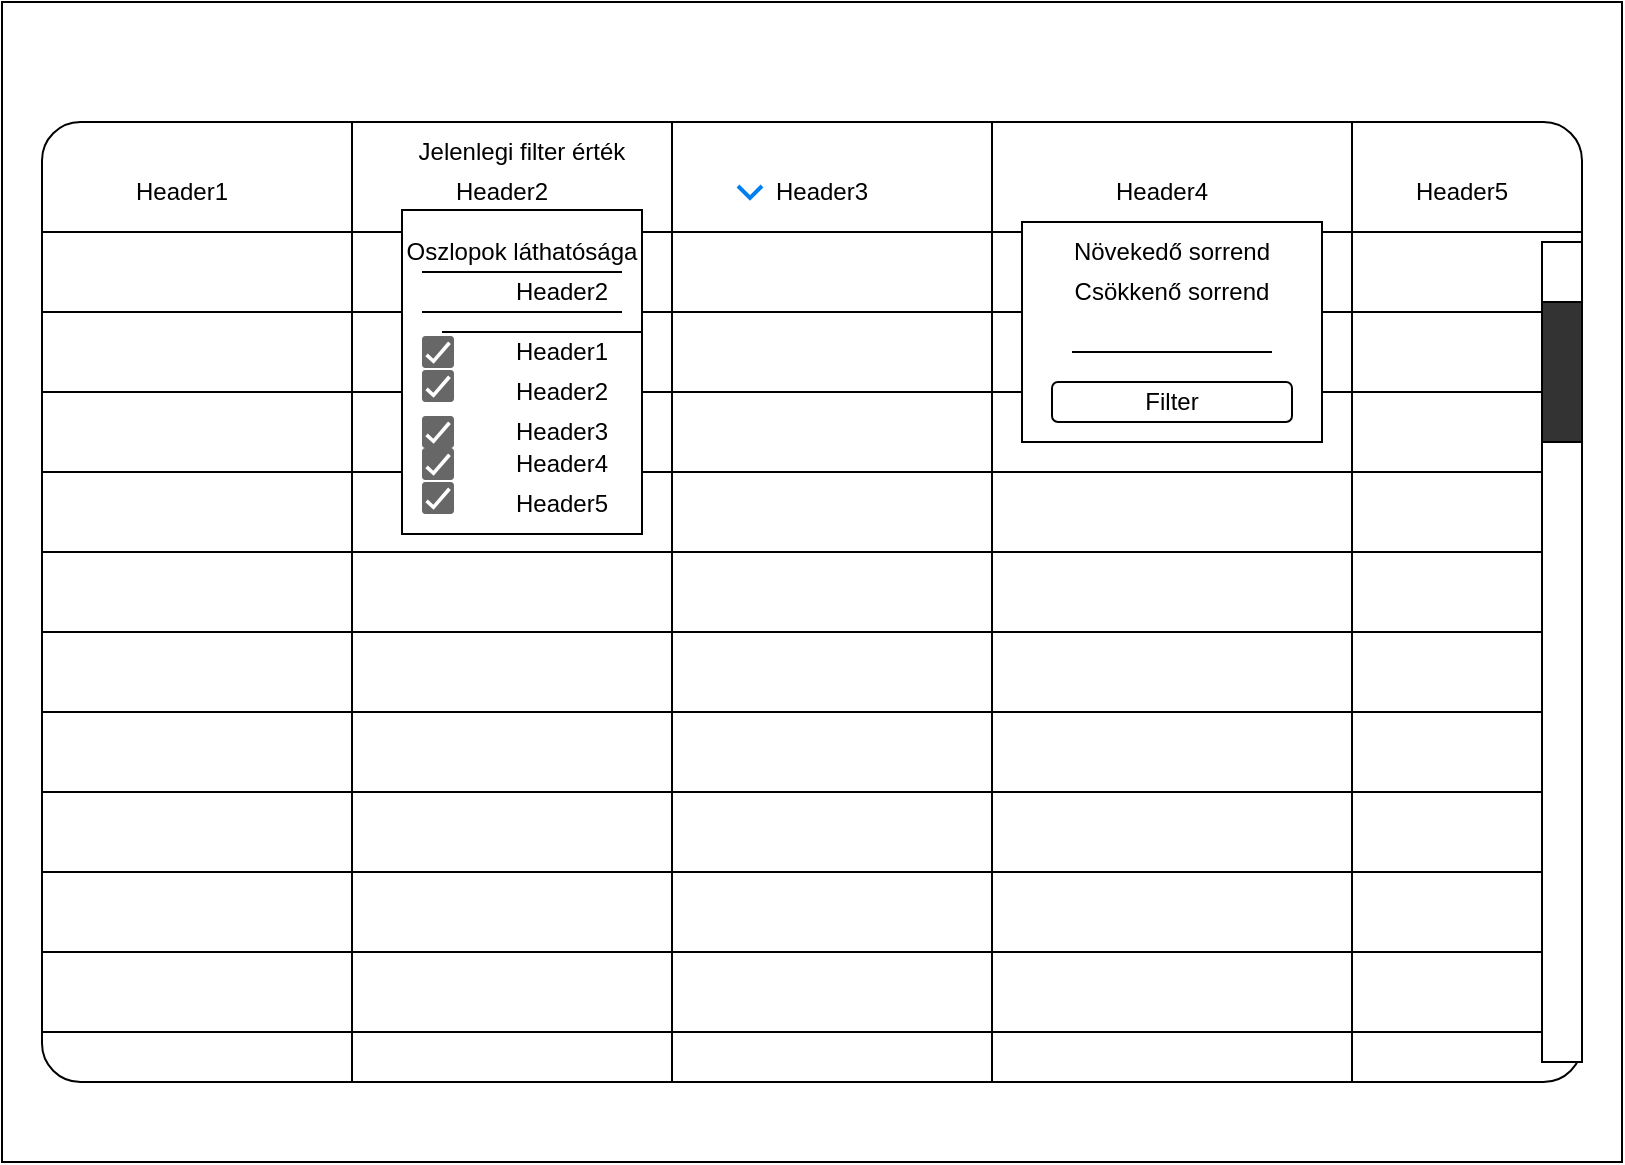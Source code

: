 <mxfile version="24.1.0" type="device">
  <diagram name="Page-1" id="nrt4Xvvj06Sh31DL9da0">
    <mxGraphModel dx="989" dy="1706" grid="1" gridSize="10" guides="1" tooltips="1" connect="1" arrows="1" fold="1" page="1" pageScale="1" pageWidth="850" pageHeight="1100" math="0" shadow="0">
      <root>
        <mxCell id="0" />
        <mxCell id="1" parent="0" />
        <mxCell id="9lenef3Vell6Y4hqhqo3-2" value="" style="rounded=0;whiteSpace=wrap;html=1;" vertex="1" parent="1">
          <mxGeometry x="20" y="-1080" width="810" height="580" as="geometry" />
        </mxCell>
        <mxCell id="9lenef3Vell6Y4hqhqo3-3" value="" style="rounded=1;whiteSpace=wrap;html=1;arcSize=4;" vertex="1" parent="1">
          <mxGeometry x="40" y="-1020" width="770" height="480" as="geometry" />
        </mxCell>
        <mxCell id="9lenef3Vell6Y4hqhqo3-4" value="" style="rounded=0;whiteSpace=wrap;html=1;" vertex="1" parent="1">
          <mxGeometry x="790" y="-960" width="20" height="410" as="geometry" />
        </mxCell>
        <mxCell id="9lenef3Vell6Y4hqhqo3-5" value="" style="rounded=0;whiteSpace=wrap;html=1;fillColor=#333333;" vertex="1" parent="1">
          <mxGeometry x="790" y="-930" width="20" height="70" as="geometry" />
        </mxCell>
        <mxCell id="9lenef3Vell6Y4hqhqo3-7" value="" style="line;strokeWidth=1;rotatable=0;dashed=0;labelPosition=right;align=left;verticalAlign=middle;spacingTop=0;spacingLeft=6;points=[];portConstraint=eastwest;" vertex="1" parent="1">
          <mxGeometry x="40" y="-970" width="770" height="10" as="geometry" />
        </mxCell>
        <mxCell id="9lenef3Vell6Y4hqhqo3-8" value="" style="line;strokeWidth=1;rotatable=0;dashed=0;labelPosition=right;align=left;verticalAlign=middle;spacingTop=0;spacingLeft=6;points=[];portConstraint=eastwest;direction=south;" vertex="1" parent="1">
          <mxGeometry x="510" y="-1020" width="10" height="480" as="geometry" />
        </mxCell>
        <mxCell id="9lenef3Vell6Y4hqhqo3-9" value="" style="line;strokeWidth=1;rotatable=0;dashed=0;labelPosition=right;align=left;verticalAlign=middle;spacingTop=0;spacingLeft=6;points=[];portConstraint=eastwest;direction=south;" vertex="1" parent="1">
          <mxGeometry x="690" y="-1020" width="10" height="480" as="geometry" />
        </mxCell>
        <mxCell id="9lenef3Vell6Y4hqhqo3-10" value="" style="line;strokeWidth=1;rotatable=0;dashed=0;labelPosition=right;align=left;verticalAlign=middle;spacingTop=0;spacingLeft=6;points=[];portConstraint=eastwest;direction=south;" vertex="1" parent="1">
          <mxGeometry x="350" y="-1020" width="10" height="480" as="geometry" />
        </mxCell>
        <mxCell id="9lenef3Vell6Y4hqhqo3-11" value="" style="line;strokeWidth=1;rotatable=0;dashed=0;labelPosition=right;align=left;verticalAlign=middle;spacingTop=0;spacingLeft=6;points=[];portConstraint=eastwest;direction=south;" vertex="1" parent="1">
          <mxGeometry x="190" y="-1020" width="10" height="480" as="geometry" />
        </mxCell>
        <mxCell id="9lenef3Vell6Y4hqhqo3-12" value="Header1&lt;span style=&quot;color: rgba(0, 0, 0, 0); font-family: monospace; font-size: 0px; text-align: start; text-wrap: nowrap;&quot;&gt;%3CmxGraphModel%3E%3Croot%3E%3CmxCell%20id%3D%220%22%2F%3E%3CmxCell%20id%3D%221%22%20parent%3D%220%22%2F%3E%3CmxCell%20id%3D%222%22%20value%3D%22%22%20style%3D%22line%3BstrokeWidth%3D1%3Brotatable%3D0%3Bdashed%3D0%3BlabelPosition%3Dright%3Balign%3Dleft%3BverticalAlign%3Dmiddle%3BspacingTop%3D0%3BspacingLeft%3D6%3Bpoints%3D%5B%5D%3BportConstraint%3Deastwest%3Bdirection%3Dsouth%3B%22%20vertex%3D%221%22%20parent%3D%221%22%3E%3CmxGeometry%20x%3D%22330%22%20y%3D%22-1030%22%20width%3D%2210%22%20height%3D%22480%22%20as%3D%22geometry%22%2F%3E%3C%2FmxCell%3E%3C%2Froot%3E%3C%2FmxGraphModel%3E&lt;/span&gt;" style="text;html=1;align=center;verticalAlign=middle;whiteSpace=wrap;rounded=0;" vertex="1" parent="1">
          <mxGeometry x="80" y="-1000" width="60" height="30" as="geometry" />
        </mxCell>
        <mxCell id="9lenef3Vell6Y4hqhqo3-13" value="Header2&lt;span style=&quot;color: rgba(0, 0, 0, 0); font-family: monospace; font-size: 0px; text-align: start; text-wrap: nowrap;&quot;&gt;%3CmxGraphModel%3E%3Croot%3E%3CmxCell%20id%3D%220%22%2F%3E%3CmxCell%20id%3D%221%22%20parent%3D%220%22%2F%3E%3CmxCell%20id%3D%222%22%20value%3D%22%22%20style%3D%22line%3BstrokeWidth%3D1%3Brotatable%3D0%3Bdashed%3D0%3BlabelPosition%3Dright%3Balign%3Dleft%3BverticalAlign%3Dmiddle%3BspacingTop%3D0%3BspacingLeft%3D6%3Bpoints%3D%5B%5D%3BportConstraint%3Deastwest%3Bdirection%3Dsouth%3B%22%20vertex%3D%221%22%20parent%3D%221%22%3E%3CmxGeometry%20x%3D%22330%22%20y%3D%22-1030%22%20width%3D%2210%22%20height%3D%22480%22%20as%3D%22geometry%22%2F%3E%3C%2FmxCell%3E%3C%2Froot%3E%3C%2FmxGraphModel%32&lt;/span&gt;" style="text;html=1;align=center;verticalAlign=middle;whiteSpace=wrap;rounded=0;" vertex="1" parent="1">
          <mxGeometry x="240" y="-1000" width="60" height="30" as="geometry" />
        </mxCell>
        <mxCell id="9lenef3Vell6Y4hqhqo3-14" value="Header3&lt;span style=&quot;color: rgba(0, 0, 0, 0); font-family: monospace; font-size: 0px; text-align: start; text-wrap: nowrap;&quot;&gt;%3CmxGraphModel%3E%3Croot%3E%3CmxCell%20id%3D%220%22%2F%3E%3CmxCell%20id%3D%221%22%20parent%3D%220%22%2F%3E%3CmxCell%20id%3D%222%22%20value%3D%22%22%20style%3D%22line%3BstrokeWidth%3D1%3Brotatable%3D0%3Bdashed%3D0%3BlabelPosition%3Dright%3Balign%3Dleft%3BverticalAlign%3Dmiddle%3BspacingTop%3D0%3BspacingLeft%3D6%3Bpoints%3D%5B%5D%3BportConstraint%3Deastwest%3Bdirection%3Dsouth%3B%22%20vertex%3D%221%22%20parent%3D%221%22%3E%3CmxGeometry%20x%3D%22330%22%20y%3D%22-1030%22%20width%3D%2210%22%20height%3D%22480%22%20as%3D%22geometry%22%2F%3E%3C%2FmxCell%3E%3C%2Froot%3E%3C%2FmxGraphModel%33&lt;/span&gt;" style="text;html=1;align=center;verticalAlign=middle;whiteSpace=wrap;rounded=0;" vertex="1" parent="1">
          <mxGeometry x="400" y="-1000" width="60" height="30" as="geometry" />
        </mxCell>
        <mxCell id="9lenef3Vell6Y4hqhqo3-15" value="Header4&lt;span style=&quot;color: rgba(0, 0, 0, 0); font-family: monospace; font-size: 0px; text-align: start; text-wrap: nowrap;&quot;&gt;%3CmxGraphModel%3E%3Croot%3E%3CmxCell%20id%3D%220%22%2F%3E%3CmxCell%20id%3D%221%22%20parent%3D%220%22%2F%3E%3CmxCell%20id%3D%222%22%20value%3D%22%22%20style%3D%22line%3BstrokeWidth%3D1%3Brotatable%3D0%3Bdashed%3D0%3BlabelPosition%3Dright%3Balign%3Dleft%3BverticalAlign%3Dmiddle%3BspacingTop%3D0%3BspacingLeft%3D6%3Bpoints%3D%5B%5D%3BportConstraint%3Deastwest%3Bdirection%3Dsouth%3B%22%20vertex%3D%221%22%20parent%3D%221%22%3E%3CmxGeometry%20x%3D%22330%22%20y%3D%22-1030%22%20width%3D%2210%22%20height%3D%22480%22%20as%3D%22geometry%22%2F%3E%3C%2FmxCell%3E%3C%2Froot%3E%3C%2FmxGraphModel%3&lt;/span&gt;" style="text;html=1;align=center;verticalAlign=middle;whiteSpace=wrap;rounded=0;" vertex="1" parent="1">
          <mxGeometry x="570" y="-1000" width="60" height="30" as="geometry" />
        </mxCell>
        <mxCell id="9lenef3Vell6Y4hqhqo3-16" value="Header5&lt;span style=&quot;color: rgba(0, 0, 0, 0); font-family: monospace; font-size: 0px; text-align: start; text-wrap: nowrap;&quot;&gt;%3CmxGraphModel%3E%3Croot%3E%3CmxCell%20id%3D%220%22%2F%3E%3CmxCell%20id%3D%221%22%20parent%3D%220%22%2F%3E%3CmxCell%20id%3D%222%22%20value%3D%22%22%20style%3D%22line%3BstrokeWidth%3D1%3Brotatable%3D0%3Bdashed%3D0%3BlabelPosition%3Dright%3Balign%3Dleft%3BverticalAlign%3Dmiddle%3BspacingTop%3D0%3BspacingLeft%3D6%3Bpoints%3D%5B%5D%3BportConstraint%3Deastwest%3Bdirection%3Dsouth%3B%22%20vertex%3D%221%22%20parent%3D%221%22%3E%3CmxGeometry%20x%3D%22330%22%20y%3D%22-1030%22%20width%3D%2210%22%20height%3D%22480%22%20as%3D%22geometry%22%2F%3E%3C%2FmxCell%3E%3C%2Froot%3E%3C%2FmxGraphModel%34&lt;/span&gt;" style="text;html=1;align=center;verticalAlign=middle;whiteSpace=wrap;rounded=0;" vertex="1" parent="1">
          <mxGeometry x="720" y="-1000" width="60" height="30" as="geometry" />
        </mxCell>
        <mxCell id="9lenef3Vell6Y4hqhqo3-20" value="Jelenlegi filter érték" style="text;html=1;align=center;verticalAlign=middle;whiteSpace=wrap;rounded=0;" vertex="1" parent="1">
          <mxGeometry x="220" y="-1020" width="120" height="30" as="geometry" />
        </mxCell>
        <mxCell id="9lenef3Vell6Y4hqhqo3-23" value="" style="html=1;verticalLabelPosition=bottom;labelBackgroundColor=#ffffff;verticalAlign=top;shadow=0;dashed=0;strokeWidth=2;shape=mxgraph.ios7.misc.down;strokeColor=#0080f0;" vertex="1" parent="1">
          <mxGeometry x="388" y="-988" width="12" height="6" as="geometry" />
        </mxCell>
        <mxCell id="9lenef3Vell6Y4hqhqo3-26" value="" style="line;strokeWidth=1;rotatable=0;dashed=0;labelPosition=right;align=left;verticalAlign=middle;spacingTop=0;spacingLeft=6;points=[];portConstraint=eastwest;" vertex="1" parent="1">
          <mxGeometry x="40" y="-890" width="750" height="10" as="geometry" />
        </mxCell>
        <mxCell id="9lenef3Vell6Y4hqhqo3-29" value="" style="line;strokeWidth=1;rotatable=0;dashed=0;labelPosition=right;align=left;verticalAlign=middle;spacingTop=0;spacingLeft=6;points=[];portConstraint=eastwest;" vertex="1" parent="1">
          <mxGeometry x="40" y="-930" width="750" height="10" as="geometry" />
        </mxCell>
        <mxCell id="9lenef3Vell6Y4hqhqo3-30" value="" style="line;strokeWidth=1;rotatable=0;dashed=0;labelPosition=right;align=left;verticalAlign=middle;spacingTop=0;spacingLeft=6;points=[];portConstraint=eastwest;" vertex="1" parent="1">
          <mxGeometry x="40" y="-810" width="750" height="10" as="geometry" />
        </mxCell>
        <mxCell id="9lenef3Vell6Y4hqhqo3-31" value="" style="line;strokeWidth=1;rotatable=0;dashed=0;labelPosition=right;align=left;verticalAlign=middle;spacingTop=0;spacingLeft=6;points=[];portConstraint=eastwest;" vertex="1" parent="1">
          <mxGeometry x="40" y="-850" width="750" height="10" as="geometry" />
        </mxCell>
        <mxCell id="9lenef3Vell6Y4hqhqo3-32" value="" style="line;strokeWidth=1;rotatable=0;dashed=0;labelPosition=right;align=left;verticalAlign=middle;spacingTop=0;spacingLeft=6;points=[];portConstraint=eastwest;" vertex="1" parent="1">
          <mxGeometry x="40" y="-730" width="750" height="10" as="geometry" />
        </mxCell>
        <mxCell id="9lenef3Vell6Y4hqhqo3-33" value="" style="line;strokeWidth=1;rotatable=0;dashed=0;labelPosition=right;align=left;verticalAlign=middle;spacingTop=0;spacingLeft=6;points=[];portConstraint=eastwest;" vertex="1" parent="1">
          <mxGeometry x="40" y="-770" width="750" height="10" as="geometry" />
        </mxCell>
        <mxCell id="9lenef3Vell6Y4hqhqo3-34" value="" style="line;strokeWidth=1;rotatable=0;dashed=0;labelPosition=right;align=left;verticalAlign=middle;spacingTop=0;spacingLeft=6;points=[];portConstraint=eastwest;" vertex="1" parent="1">
          <mxGeometry x="40" y="-650" width="750" height="10" as="geometry" />
        </mxCell>
        <mxCell id="9lenef3Vell6Y4hqhqo3-35" value="" style="line;strokeWidth=1;rotatable=0;dashed=0;labelPosition=right;align=left;verticalAlign=middle;spacingTop=0;spacingLeft=6;points=[];portConstraint=eastwest;" vertex="1" parent="1">
          <mxGeometry x="40" y="-690" width="750" height="10" as="geometry" />
        </mxCell>
        <mxCell id="9lenef3Vell6Y4hqhqo3-36" value="" style="line;strokeWidth=1;rotatable=0;dashed=0;labelPosition=right;align=left;verticalAlign=middle;spacingTop=0;spacingLeft=6;points=[];portConstraint=eastwest;" vertex="1" parent="1">
          <mxGeometry x="40" y="-650" width="750" height="10" as="geometry" />
        </mxCell>
        <mxCell id="9lenef3Vell6Y4hqhqo3-37" value="" style="line;strokeWidth=1;rotatable=0;dashed=0;labelPosition=right;align=left;verticalAlign=middle;spacingTop=0;spacingLeft=6;points=[];portConstraint=eastwest;" vertex="1" parent="1">
          <mxGeometry x="40" y="-690" width="750" height="10" as="geometry" />
        </mxCell>
        <mxCell id="9lenef3Vell6Y4hqhqo3-38" value="" style="line;strokeWidth=1;rotatable=0;dashed=0;labelPosition=right;align=left;verticalAlign=middle;spacingTop=0;spacingLeft=6;points=[];portConstraint=eastwest;" vertex="1" parent="1">
          <mxGeometry x="40" y="-570" width="750" height="10" as="geometry" />
        </mxCell>
        <mxCell id="9lenef3Vell6Y4hqhqo3-39" value="" style="line;strokeWidth=1;rotatable=0;dashed=0;labelPosition=right;align=left;verticalAlign=middle;spacingTop=0;spacingLeft=6;points=[];portConstraint=eastwest;" vertex="1" parent="1">
          <mxGeometry x="40" y="-610" width="750" height="10" as="geometry" />
        </mxCell>
        <mxCell id="9lenef3Vell6Y4hqhqo3-49" value="" style="rounded=0;whiteSpace=wrap;html=1;" vertex="1" parent="1">
          <mxGeometry x="530" y="-970" width="150" height="110" as="geometry" />
        </mxCell>
        <mxCell id="9lenef3Vell6Y4hqhqo3-50" value="Filter" style="rounded=1;whiteSpace=wrap;html=1;" vertex="1" parent="1">
          <mxGeometry x="545" y="-890" width="120" height="20" as="geometry" />
        </mxCell>
        <mxCell id="9lenef3Vell6Y4hqhqo3-51" value="Növekedő sorrend" style="text;html=1;align=center;verticalAlign=middle;whiteSpace=wrap;rounded=0;" vertex="1" parent="1">
          <mxGeometry x="550" y="-970" width="110" height="30" as="geometry" />
        </mxCell>
        <mxCell id="9lenef3Vell6Y4hqhqo3-52" value="Csökkenő sorrend" style="text;html=1;align=center;verticalAlign=middle;whiteSpace=wrap;rounded=0;" vertex="1" parent="1">
          <mxGeometry x="550" y="-950" width="110" height="30" as="geometry" />
        </mxCell>
        <mxCell id="9lenef3Vell6Y4hqhqo3-53" value="" style="line;strokeWidth=1;rotatable=0;dashed=0;labelPosition=right;align=left;verticalAlign=middle;spacingTop=0;spacingLeft=6;points=[];portConstraint=eastwest;" vertex="1" parent="1">
          <mxGeometry x="555" y="-910" width="100" height="10" as="geometry" />
        </mxCell>
        <mxCell id="9lenef3Vell6Y4hqhqo3-54" value="" style="rounded=0;whiteSpace=wrap;html=1;" vertex="1" parent="1">
          <mxGeometry x="220" y="-976" width="120" height="162" as="geometry" />
        </mxCell>
        <mxCell id="9lenef3Vell6Y4hqhqo3-55" value="Header1&lt;span style=&quot;color: rgba(0, 0, 0, 0); font-family: monospace; font-size: 0px; text-align: start; text-wrap: nowrap;&quot;&gt;%3CmxGraphModel%3E%3Croot%3E%3CmxCell%20id%3D%220%22%2F%3E%3CmxCell%20id%3D%221%22%20parent%3D%220%22%2F%3E%3CmxCell%20id%3D%222%22%20value%3D%22%22%20style%3D%22line%3BstrokeWidth%3D1%3Brotatable%3D0%3Bdashed%3D0%3BlabelPosition%3Dright%3Balign%3Dleft%3BverticalAlign%3Dmiddle%3BspacingTop%3D0%3BspacingLeft%3D6%3Bpoints%3D%5B%5D%3BportConstraint%3Deastwest%3Bdirection%3Dsouth%3B%22%20vertex%3D%221%22%20parent%3D%221%22%3E%3CmxGeometry%20x%3D%22330%22%20y%3D%22-1030%22%20width%3D%2210%22%20height%3D%22480%22%20as%3D%22geometry%22%2F%3E%3C%2FmxCell%3E%3C%2Froot%3E%3C%2FmxGraphModel%3E&lt;/span&gt;" style="text;html=1;align=center;verticalAlign=middle;whiteSpace=wrap;rounded=0;" vertex="1" parent="1">
          <mxGeometry x="270" y="-920" width="60" height="30" as="geometry" />
        </mxCell>
        <mxCell id="9lenef3Vell6Y4hqhqo3-56" value="Header2&lt;span style=&quot;color: rgba(0, 0, 0, 0); font-family: monospace; font-size: 0px; text-align: start; text-wrap: nowrap;&quot;&gt;%3CmxGraphModel%3E%3Croot%3E%3CmxCell%20id%3D%220%22%2F%3E%3CmxCell%20id%3D%221%22%20parent%3D%220%22%2F%3E%3CmxCell%20id%3D%222%22%20value%3D%22%22%20style%3D%22line%3BstrokeWidth%3D1%3Brotatable%3D0%3Bdashed%3D0%3BlabelPosition%3Dright%3Balign%3Dleft%3BverticalAlign%3Dmiddle%3BspacingTop%3D0%3BspacingLeft%3D6%3Bpoints%3D%5B%5D%3BportConstraint%3Deastwest%3Bdirection%3Dsouth%3B%22%20vertex%3D%221%22%20parent%3D%221%22%3E%3CmxGeometry%20x%3D%22330%22%20y%3D%22-1030%22%20width%3D%2210%22%20height%3D%22480%22%20as%3D%22geometry%22%2F%3E%3C%2FmxCell%3E%3C%2Froot%3E%3C%2FmxGraphModel%32&lt;/span&gt;" style="text;html=1;align=center;verticalAlign=middle;whiteSpace=wrap;rounded=0;" vertex="1" parent="1">
          <mxGeometry x="270" y="-950" width="60" height="30" as="geometry" />
        </mxCell>
        <mxCell id="9lenef3Vell6Y4hqhqo3-57" value="Header3&lt;span style=&quot;color: rgba(0, 0, 0, 0); font-family: monospace; font-size: 0px; text-align: start; text-wrap: nowrap;&quot;&gt;%3CmxGraphModel%3E%3Croot%3E%3CmxCell%20id%3D%220%22%2F%3E%3CmxCell%20id%3D%221%22%20parent%3D%220%22%2F%3E%3CmxCell%20id%3D%222%22%20value%3D%22%22%20style%3D%22line%3BstrokeWidth%3D1%3Brotatable%3D0%3Bdashed%3D0%3BlabelPosition%3Dright%3Balign%3Dleft%3BverticalAlign%3Dmiddle%3BspacingTop%3D0%3BspacingLeft%3D6%3Bpoints%3D%5B%5D%3BportConstraint%3Deastwest%3Bdirection%3Dsouth%3B%22%20vertex%3D%221%22%20parent%3D%221%22%3E%3CmxGeometry%20x%3D%22330%22%20y%3D%22-1030%22%20width%3D%2210%22%20height%3D%22480%22%20as%3D%22geometry%22%2F%3E%3C%2FmxCell%3E%3C%2Froot%3E%3C%2FmxGraphModel%33&lt;/span&gt;" style="text;html=1;align=center;verticalAlign=middle;whiteSpace=wrap;rounded=0;" vertex="1" parent="1">
          <mxGeometry x="270" y="-880" width="60" height="30" as="geometry" />
        </mxCell>
        <mxCell id="9lenef3Vell6Y4hqhqo3-59" value="Header2&lt;span style=&quot;color: rgba(0, 0, 0, 0); font-family: monospace; font-size: 0px; text-align: start; text-wrap: nowrap;&quot;&gt;%3CmxGraphModel%3E%3Croot%3E%3CmxCell%20id%3D%220%22%2F%3E%3CmxCell%20id%3D%221%22%20parent%3D%220%22%2F%3E%3CmxCell%20id%3D%222%22%20value%3D%22%22%20style%3D%22line%3BstrokeWidth%3D1%3Brotatable%3D0%3Bdashed%3D0%3BlabelPosition%3Dright%3Balign%3Dleft%3BverticalAlign%3Dmiddle%3BspacingTop%3D0%3BspacingLeft%3D6%3Bpoints%3D%5B%5D%3BportConstraint%3Deastwest%3Bdirection%3Dsouth%3B%22%20vertex%3D%221%22%20parent%3D%221%22%3E%3CmxGeometry%20x%3D%22330%22%20y%3D%22-1030%22%20width%3D%2210%22%20height%3D%22480%22%20as%3D%22geometry%22%2F%3E%3C%2FmxCell%3E%3C%2Froot%3E%3C%2FmxGraphModel%32&lt;/span&gt;" style="text;html=1;align=center;verticalAlign=middle;whiteSpace=wrap;rounded=0;" vertex="1" parent="1">
          <mxGeometry x="270" y="-900" width="60" height="30" as="geometry" />
        </mxCell>
        <mxCell id="9lenef3Vell6Y4hqhqo3-61" value="Header4&lt;span style=&quot;color: rgba(0, 0, 0, 0); font-family: monospace; font-size: 0px; text-align: start; text-wrap: nowrap;&quot;&gt;%3CmxGraphModel%3E%3Croot%3E%3CmxCell%20id%3D%220%22%2F%3E%3CmxCell%20id%3D%221%22%20parent%3D%220%22%2F%3E%3CmxCell%20id%3D%222%22%20value%3D%22%22%20style%3D%22line%3BstrokeWidth%3D1%3Brotatable%3D0%3Bdashed%3D0%3BlabelPosition%3Dright%3Balign%3Dleft%3BverticalAlign%3Dmiddle%3BspacingTop%3D0%3BspacingLeft%3D6%3Bpoints%3D%5B%5D%3BportConstraint%3Deastwest%3Bdirection%3Dsouth%3B%22%20vertex%3D%221%22%20parent%3D%221%22%3E%3CmxGeometry%20x%3D%22330%22%20y%3D%22-1030%22%20width%3D%2210%22%20height%3D%22480%22%20as%3D%22geometry%22%2F%3E%3C%2FmxCell%3E%3C%2Froot%3E%3C%2FmxGraphModel%3&lt;/span&gt;" style="text;html=1;align=center;verticalAlign=middle;whiteSpace=wrap;rounded=0;" vertex="1" parent="1">
          <mxGeometry x="270" y="-864" width="60" height="30" as="geometry" />
        </mxCell>
        <mxCell id="9lenef3Vell6Y4hqhqo3-62" value="Header5&lt;span style=&quot;color: rgba(0, 0, 0, 0); font-family: monospace; font-size: 0px; text-align: start; text-wrap: nowrap;&quot;&gt;%3CmxGraphModel%3E%3Croot%3E%3CmxCell%20id%3D%220%22%2F%3E%3CmxCell%20id%3D%221%22%20parent%3D%220%22%2F%3E%3CmxCell%20id%3D%222%22%20value%3D%22%22%20style%3D%22line%3BstrokeWidth%3D1%3Brotatable%3D0%3Bdashed%3D0%3BlabelPosition%3Dright%3Balign%3Dleft%3BverticalAlign%3Dmiddle%3BspacingTop%3D0%3BspacingLeft%3D6%3Bpoints%3D%5B%5D%3BportConstraint%3Deastwest%3Bdirection%3Dsouth%3B%22%20vertex%3D%221%22%20parent%3D%221%22%3E%3CmxGeometry%20x%3D%22330%22%20y%3D%22-1030%22%20width%3D%2210%22%20height%3D%22480%22%20as%3D%22geometry%22%2F%3E%3C%2FmxCell%3E%3C%2Froot%3E%3C%2FmxGraphModel%34&lt;/span&gt;" style="text;html=1;align=center;verticalAlign=middle;whiteSpace=wrap;rounded=0;" vertex="1" parent="1">
          <mxGeometry x="270" y="-844" width="60" height="30" as="geometry" />
        </mxCell>
        <mxCell id="9lenef3Vell6Y4hqhqo3-64" value="" style="dashed=0;labelPosition=right;align=left;shape=mxgraph.gmdl.checkbox;strokeColor=none;fillColor=#676767;strokeWidth=2;aspect=fixed;sketch=0;html=1;" vertex="1" parent="1">
          <mxGeometry x="230" y="-913" width="16" height="16" as="geometry" />
        </mxCell>
        <mxCell id="9lenef3Vell6Y4hqhqo3-65" value="" style="dashed=0;labelPosition=right;align=left;shape=mxgraph.gmdl.checkbox;strokeColor=none;fillColor=#676767;strokeWidth=2;aspect=fixed;sketch=0;html=1;" vertex="1" parent="1">
          <mxGeometry x="230" y="-896" width="16" height="16" as="geometry" />
        </mxCell>
        <mxCell id="9lenef3Vell6Y4hqhqo3-66" value="" style="dashed=0;labelPosition=right;align=left;shape=mxgraph.gmdl.checkbox;strokeColor=none;fillColor=#676767;strokeWidth=2;aspect=fixed;sketch=0;html=1;" vertex="1" parent="1">
          <mxGeometry x="230" y="-873" width="16" height="16" as="geometry" />
        </mxCell>
        <mxCell id="9lenef3Vell6Y4hqhqo3-67" value="" style="dashed=0;labelPosition=right;align=left;shape=mxgraph.gmdl.checkbox;strokeColor=none;fillColor=#676767;strokeWidth=2;aspect=fixed;sketch=0;html=1;" vertex="1" parent="1">
          <mxGeometry x="230" y="-857" width="16" height="16" as="geometry" />
        </mxCell>
        <mxCell id="9lenef3Vell6Y4hqhqo3-68" value="" style="dashed=0;labelPosition=right;align=left;shape=mxgraph.gmdl.checkbox;strokeColor=none;fillColor=#676767;strokeWidth=2;aspect=fixed;sketch=0;html=1;" vertex="1" parent="1">
          <mxGeometry x="230" y="-840" width="16" height="16" as="geometry" />
        </mxCell>
        <mxCell id="9lenef3Vell6Y4hqhqo3-69" value="" style="line;strokeWidth=1;rotatable=0;dashed=0;labelPosition=right;align=left;verticalAlign=middle;spacingTop=0;spacingLeft=6;points=[];portConstraint=eastwest;" vertex="1" parent="1">
          <mxGeometry x="230" y="-930" width="100" height="10" as="geometry" />
        </mxCell>
        <mxCell id="9lenef3Vell6Y4hqhqo3-70" value="" style="line;strokeWidth=1;rotatable=0;dashed=0;labelPosition=right;align=left;verticalAlign=middle;spacingTop=0;spacingLeft=6;points=[];portConstraint=eastwest;" vertex="1" parent="1">
          <mxGeometry x="240" y="-920" width="100" height="10" as="geometry" />
        </mxCell>
        <mxCell id="9lenef3Vell6Y4hqhqo3-72" value="" style="line;strokeWidth=1;rotatable=0;dashed=0;labelPosition=right;align=left;verticalAlign=middle;spacingTop=0;spacingLeft=6;points=[];portConstraint=eastwest;" vertex="1" parent="1">
          <mxGeometry x="230" y="-950" width="100" height="10" as="geometry" />
        </mxCell>
        <mxCell id="9lenef3Vell6Y4hqhqo3-73" value="Oszlopok láthatósága" style="text;html=1;align=center;verticalAlign=middle;whiteSpace=wrap;rounded=0;" vertex="1" parent="1">
          <mxGeometry x="215" y="-970" width="130" height="30" as="geometry" />
        </mxCell>
      </root>
    </mxGraphModel>
  </diagram>
</mxfile>
